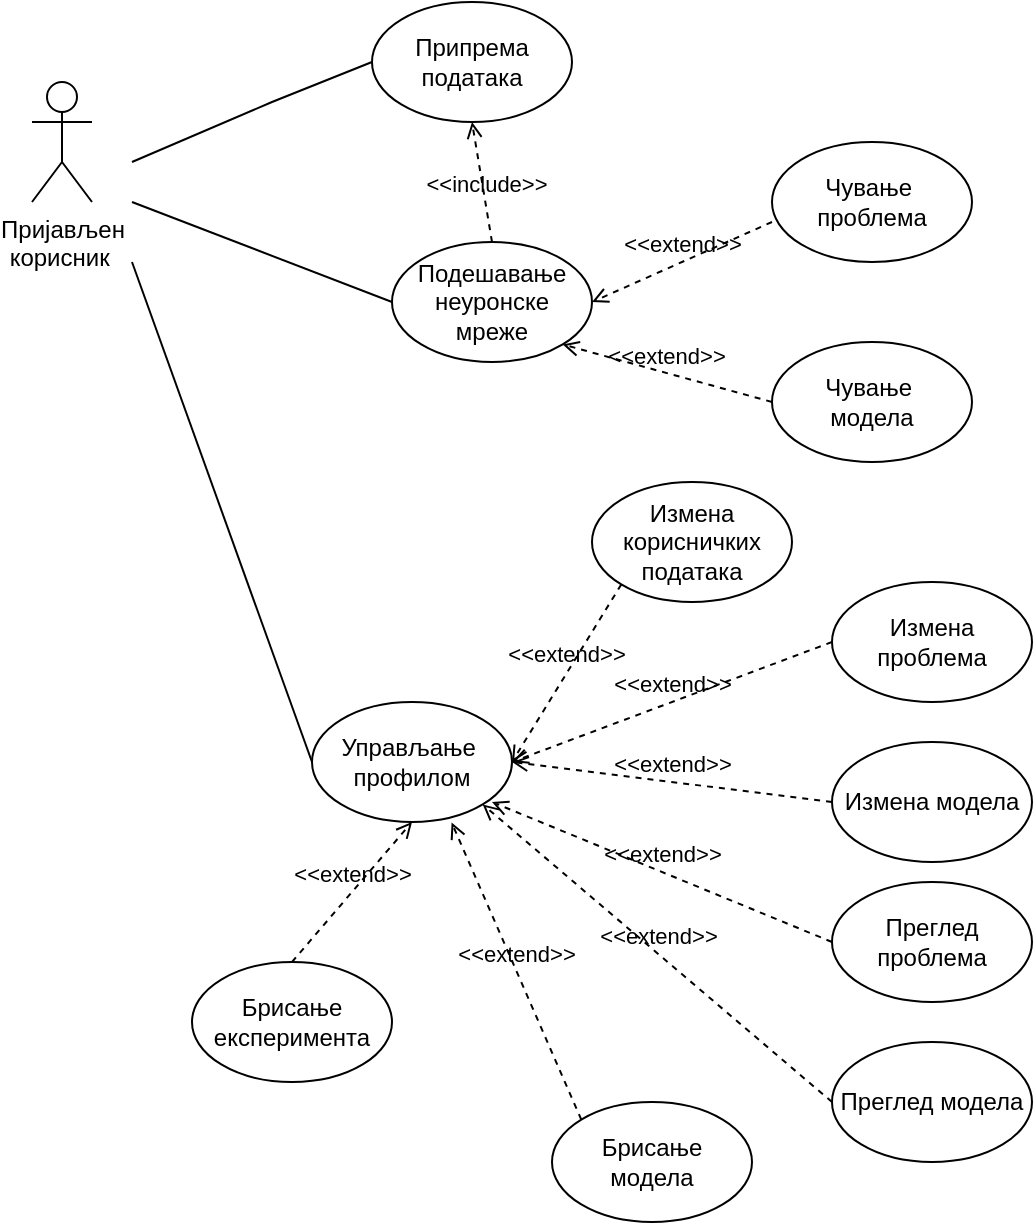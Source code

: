 <mxfile version="17.4.5"><diagram id="6niWByddvb_bg9qsfVrv" name="Page-1"><mxGraphModel dx="1663" dy="682" grid="1" gridSize="10" guides="1" tooltips="1" connect="1" arrows="1" fold="1" page="1" pageScale="1" pageWidth="850" pageHeight="1100" math="0" shadow="0"><root><mxCell id="0"/><mxCell id="1" parent="0"/><mxCell id="IVivX_vAa0PZUjuUvz63-13" value="Пријављен&lt;br&gt;корисник&amp;nbsp;" style="shape=umlActor;verticalLabelPosition=bottom;verticalAlign=top;html=1;" vertex="1" parent="1"><mxGeometry x="70" y="160" width="30" height="60" as="geometry"/></mxCell><mxCell id="IVivX_vAa0PZUjuUvz63-19" value="Припрема података" style="ellipse;whiteSpace=wrap;html=1;" vertex="1" parent="1"><mxGeometry x="240" y="120" width="100" height="60" as="geometry"/></mxCell><mxCell id="IVivX_vAa0PZUjuUvz63-21" value="Подешавање неуронске &lt;br&gt;мреже" style="ellipse;whiteSpace=wrap;html=1;" vertex="1" parent="1"><mxGeometry x="250" y="240" width="100" height="60" as="geometry"/></mxCell><mxCell id="IVivX_vAa0PZUjuUvz63-28" value="" style="endArrow=none;html=1;rounded=0;entryX=0;entryY=0.5;entryDx=0;entryDy=0;" edge="1" parent="1" target="IVivX_vAa0PZUjuUvz63-19"><mxGeometry width="50" height="50" relative="1" as="geometry"><mxPoint x="120" y="200" as="sourcePoint"/><mxPoint x="220" y="110" as="targetPoint"/><Array as="points"><mxPoint x="190" y="170"/></Array></mxGeometry></mxCell><mxCell id="IVivX_vAa0PZUjuUvz63-32" value="&amp;lt;&amp;lt;include&amp;gt;&amp;gt;" style="html=1;verticalAlign=bottom;labelBackgroundColor=none;endArrow=open;endFill=0;dashed=1;rounded=0;exitX=0.5;exitY=0;exitDx=0;exitDy=0;entryX=0.5;entryY=1;entryDx=0;entryDy=0;" edge="1" parent="1" source="IVivX_vAa0PZUjuUvz63-21" target="IVivX_vAa0PZUjuUvz63-19"><mxGeometry x="-0.333" width="160" relative="1" as="geometry"><mxPoint x="630" y="320" as="sourcePoint"/><mxPoint x="240" y="330" as="targetPoint"/><mxPoint as="offset"/></mxGeometry></mxCell><mxCell id="IVivX_vAa0PZUjuUvz63-33" value="" style="endArrow=none;html=1;rounded=0;entryX=0;entryY=0.5;entryDx=0;entryDy=0;" edge="1" parent="1" target="IVivX_vAa0PZUjuUvz63-21"><mxGeometry width="50" height="50" relative="1" as="geometry"><mxPoint x="120" y="220" as="sourcePoint"/><mxPoint x="210" y="300" as="targetPoint"/></mxGeometry></mxCell><mxCell id="IVivX_vAa0PZUjuUvz63-34" value="" style="endArrow=none;html=1;rounded=0;entryX=0;entryY=0.5;entryDx=0;entryDy=0;" edge="1" parent="1" target="IVivX_vAa0PZUjuUvz63-35"><mxGeometry width="50" height="50" relative="1" as="geometry"><mxPoint x="120" y="250" as="sourcePoint"/><mxPoint x="200" y="310" as="targetPoint"/></mxGeometry></mxCell><mxCell id="IVivX_vAa0PZUjuUvz63-35" value="Управљање&amp;nbsp;&lt;br&gt;профилом" style="ellipse;whiteSpace=wrap;html=1;" vertex="1" parent="1"><mxGeometry x="210" y="470" width="100" height="60" as="geometry"/></mxCell><mxCell id="IVivX_vAa0PZUjuUvz63-36" value="&amp;lt;&amp;lt;extend&amp;gt;&amp;gt;" style="html=1;verticalAlign=bottom;labelBackgroundColor=none;endArrow=open;endFill=0;dashed=1;rounded=0;entryX=1;entryY=0.5;entryDx=0;entryDy=0;" edge="1" parent="1" target="IVivX_vAa0PZUjuUvz63-21"><mxGeometry width="160" relative="1" as="geometry"><mxPoint x="440" y="230" as="sourcePoint"/><mxPoint x="790" y="320" as="targetPoint"/></mxGeometry></mxCell><mxCell id="IVivX_vAa0PZUjuUvz63-37" value="Чување&amp;nbsp;&lt;br&gt;проблема" style="ellipse;whiteSpace=wrap;html=1;" vertex="1" parent="1"><mxGeometry x="440" y="190" width="100" height="60" as="geometry"/></mxCell><mxCell id="IVivX_vAa0PZUjuUvz63-38" value="Чување&amp;nbsp;&lt;br&gt;модела" style="ellipse;whiteSpace=wrap;html=1;" vertex="1" parent="1"><mxGeometry x="440" y="290" width="100" height="60" as="geometry"/></mxCell><mxCell id="IVivX_vAa0PZUjuUvz63-39" value="&amp;lt;&amp;lt;extend&amp;gt;&amp;gt;" style="html=1;verticalAlign=bottom;labelBackgroundColor=none;endArrow=open;endFill=0;dashed=1;rounded=0;entryX=1;entryY=1;entryDx=0;entryDy=0;exitX=0;exitY=0.5;exitDx=0;exitDy=0;" edge="1" parent="1" source="IVivX_vAa0PZUjuUvz63-38" target="IVivX_vAa0PZUjuUvz63-21"><mxGeometry width="160" relative="1" as="geometry"><mxPoint x="450" y="240" as="sourcePoint"/><mxPoint x="360" y="280" as="targetPoint"/></mxGeometry></mxCell><mxCell id="IVivX_vAa0PZUjuUvz63-42" value="Измена корисничких података" style="ellipse;whiteSpace=wrap;html=1;" vertex="1" parent="1"><mxGeometry x="350" y="360" width="100" height="60" as="geometry"/></mxCell><mxCell id="IVivX_vAa0PZUjuUvz63-43" value="Измена проблема" style="ellipse;whiteSpace=wrap;html=1;" vertex="1" parent="1"><mxGeometry x="470" y="410" width="100" height="60" as="geometry"/></mxCell><mxCell id="IVivX_vAa0PZUjuUvz63-44" value="Измена модела" style="ellipse;whiteSpace=wrap;html=1;" vertex="1" parent="1"><mxGeometry x="470" y="490" width="100" height="60" as="geometry"/></mxCell><mxCell id="IVivX_vAa0PZUjuUvz63-45" value="Преглед модела" style="ellipse;whiteSpace=wrap;html=1;" vertex="1" parent="1"><mxGeometry x="470" y="640" width="100" height="60" as="geometry"/></mxCell><mxCell id="IVivX_vAa0PZUjuUvz63-46" value="Преглед проблема" style="ellipse;whiteSpace=wrap;html=1;" vertex="1" parent="1"><mxGeometry x="470" y="560" width="100" height="60" as="geometry"/></mxCell><mxCell id="IVivX_vAa0PZUjuUvz63-47" value="Брисање &lt;br&gt;модела" style="ellipse;whiteSpace=wrap;html=1;" vertex="1" parent="1"><mxGeometry x="330" y="670" width="100" height="60" as="geometry"/></mxCell><mxCell id="IVivX_vAa0PZUjuUvz63-48" value="Брисање експеримента" style="ellipse;whiteSpace=wrap;html=1;" vertex="1" parent="1"><mxGeometry x="150" y="600" width="100" height="60" as="geometry"/></mxCell><mxCell id="IVivX_vAa0PZUjuUvz63-55" value="&amp;lt;&amp;lt;extend&amp;gt;&amp;gt;" style="html=1;verticalAlign=bottom;labelBackgroundColor=none;endArrow=open;endFill=0;dashed=1;rounded=0;entryX=1;entryY=0.5;entryDx=0;entryDy=0;exitX=0;exitY=1;exitDx=0;exitDy=0;" edge="1" parent="1" source="IVivX_vAa0PZUjuUvz63-42"><mxGeometry width="160" relative="1" as="geometry"><mxPoint x="400" y="460" as="sourcePoint"/><mxPoint x="310" y="500" as="targetPoint"/></mxGeometry></mxCell><mxCell id="IVivX_vAa0PZUjuUvz63-56" value="&amp;lt;&amp;lt;extend&amp;gt;&amp;gt;" style="html=1;verticalAlign=bottom;labelBackgroundColor=none;endArrow=open;endFill=0;dashed=1;rounded=0;exitX=0;exitY=0.5;exitDx=0;exitDy=0;entryX=1;entryY=0.5;entryDx=0;entryDy=0;" edge="1" parent="1" source="IVivX_vAa0PZUjuUvz63-43" target="IVivX_vAa0PZUjuUvz63-35"><mxGeometry width="160" relative="1" as="geometry"><mxPoint x="460" y="250" as="sourcePoint"/><mxPoint x="320" y="500" as="targetPoint"/></mxGeometry></mxCell><mxCell id="IVivX_vAa0PZUjuUvz63-57" value="&amp;lt;&amp;lt;extend&amp;gt;&amp;gt;" style="html=1;verticalAlign=bottom;labelBackgroundColor=none;endArrow=open;endFill=0;dashed=1;rounded=0;exitX=0;exitY=0.5;exitDx=0;exitDy=0;" edge="1" parent="1" source="IVivX_vAa0PZUjuUvz63-44"><mxGeometry width="160" relative="1" as="geometry"><mxPoint x="470" y="260" as="sourcePoint"/><mxPoint x="310" y="500" as="targetPoint"/></mxGeometry></mxCell><mxCell id="IVivX_vAa0PZUjuUvz63-59" value="&amp;lt;&amp;lt;extend&amp;gt;&amp;gt;" style="html=1;verticalAlign=bottom;labelBackgroundColor=none;endArrow=open;endFill=0;dashed=1;rounded=0;exitX=0.5;exitY=0;exitDx=0;exitDy=0;entryX=0.5;entryY=1;entryDx=0;entryDy=0;" edge="1" parent="1" source="IVivX_vAa0PZUjuUvz63-48" target="IVivX_vAa0PZUjuUvz63-35"><mxGeometry width="160" relative="1" as="geometry"><mxPoint x="480" y="450" as="sourcePoint"/><mxPoint x="320" y="510" as="targetPoint"/></mxGeometry></mxCell><mxCell id="IVivX_vAa0PZUjuUvz63-60" value="&amp;lt;&amp;lt;extend&amp;gt;&amp;gt;" style="html=1;verticalAlign=bottom;labelBackgroundColor=none;endArrow=open;endFill=0;dashed=1;rounded=0;exitX=0;exitY=0;exitDx=0;exitDy=0;entryX=0.698;entryY=1.004;entryDx=0;entryDy=0;entryPerimeter=0;" edge="1" parent="1" source="IVivX_vAa0PZUjuUvz63-47" target="IVivX_vAa0PZUjuUvz63-35"><mxGeometry width="160" relative="1" as="geometry"><mxPoint x="490" y="460" as="sourcePoint"/><mxPoint x="330" y="520" as="targetPoint"/></mxGeometry></mxCell><mxCell id="IVivX_vAa0PZUjuUvz63-61" value="&amp;lt;&amp;lt;extend&amp;gt;&amp;gt;" style="html=1;verticalAlign=bottom;labelBackgroundColor=none;endArrow=open;endFill=0;dashed=1;rounded=0;exitX=0;exitY=0.5;exitDx=0;exitDy=0;entryX=1;entryY=1;entryDx=0;entryDy=0;" edge="1" parent="1" source="IVivX_vAa0PZUjuUvz63-45" target="IVivX_vAa0PZUjuUvz63-35"><mxGeometry width="160" relative="1" as="geometry"><mxPoint x="500" y="470" as="sourcePoint"/><mxPoint x="340" y="530" as="targetPoint"/></mxGeometry></mxCell><mxCell id="IVivX_vAa0PZUjuUvz63-62" value="&amp;lt;&amp;lt;extend&amp;gt;&amp;gt;" style="html=1;verticalAlign=bottom;labelBackgroundColor=none;endArrow=open;endFill=0;dashed=1;rounded=0;exitX=0;exitY=0.5;exitDx=0;exitDy=0;" edge="1" parent="1" source="IVivX_vAa0PZUjuUvz63-46"><mxGeometry width="160" relative="1" as="geometry"><mxPoint x="510" y="480" as="sourcePoint"/><mxPoint x="300" y="520" as="targetPoint"/></mxGeometry></mxCell></root></mxGraphModel></diagram></mxfile>